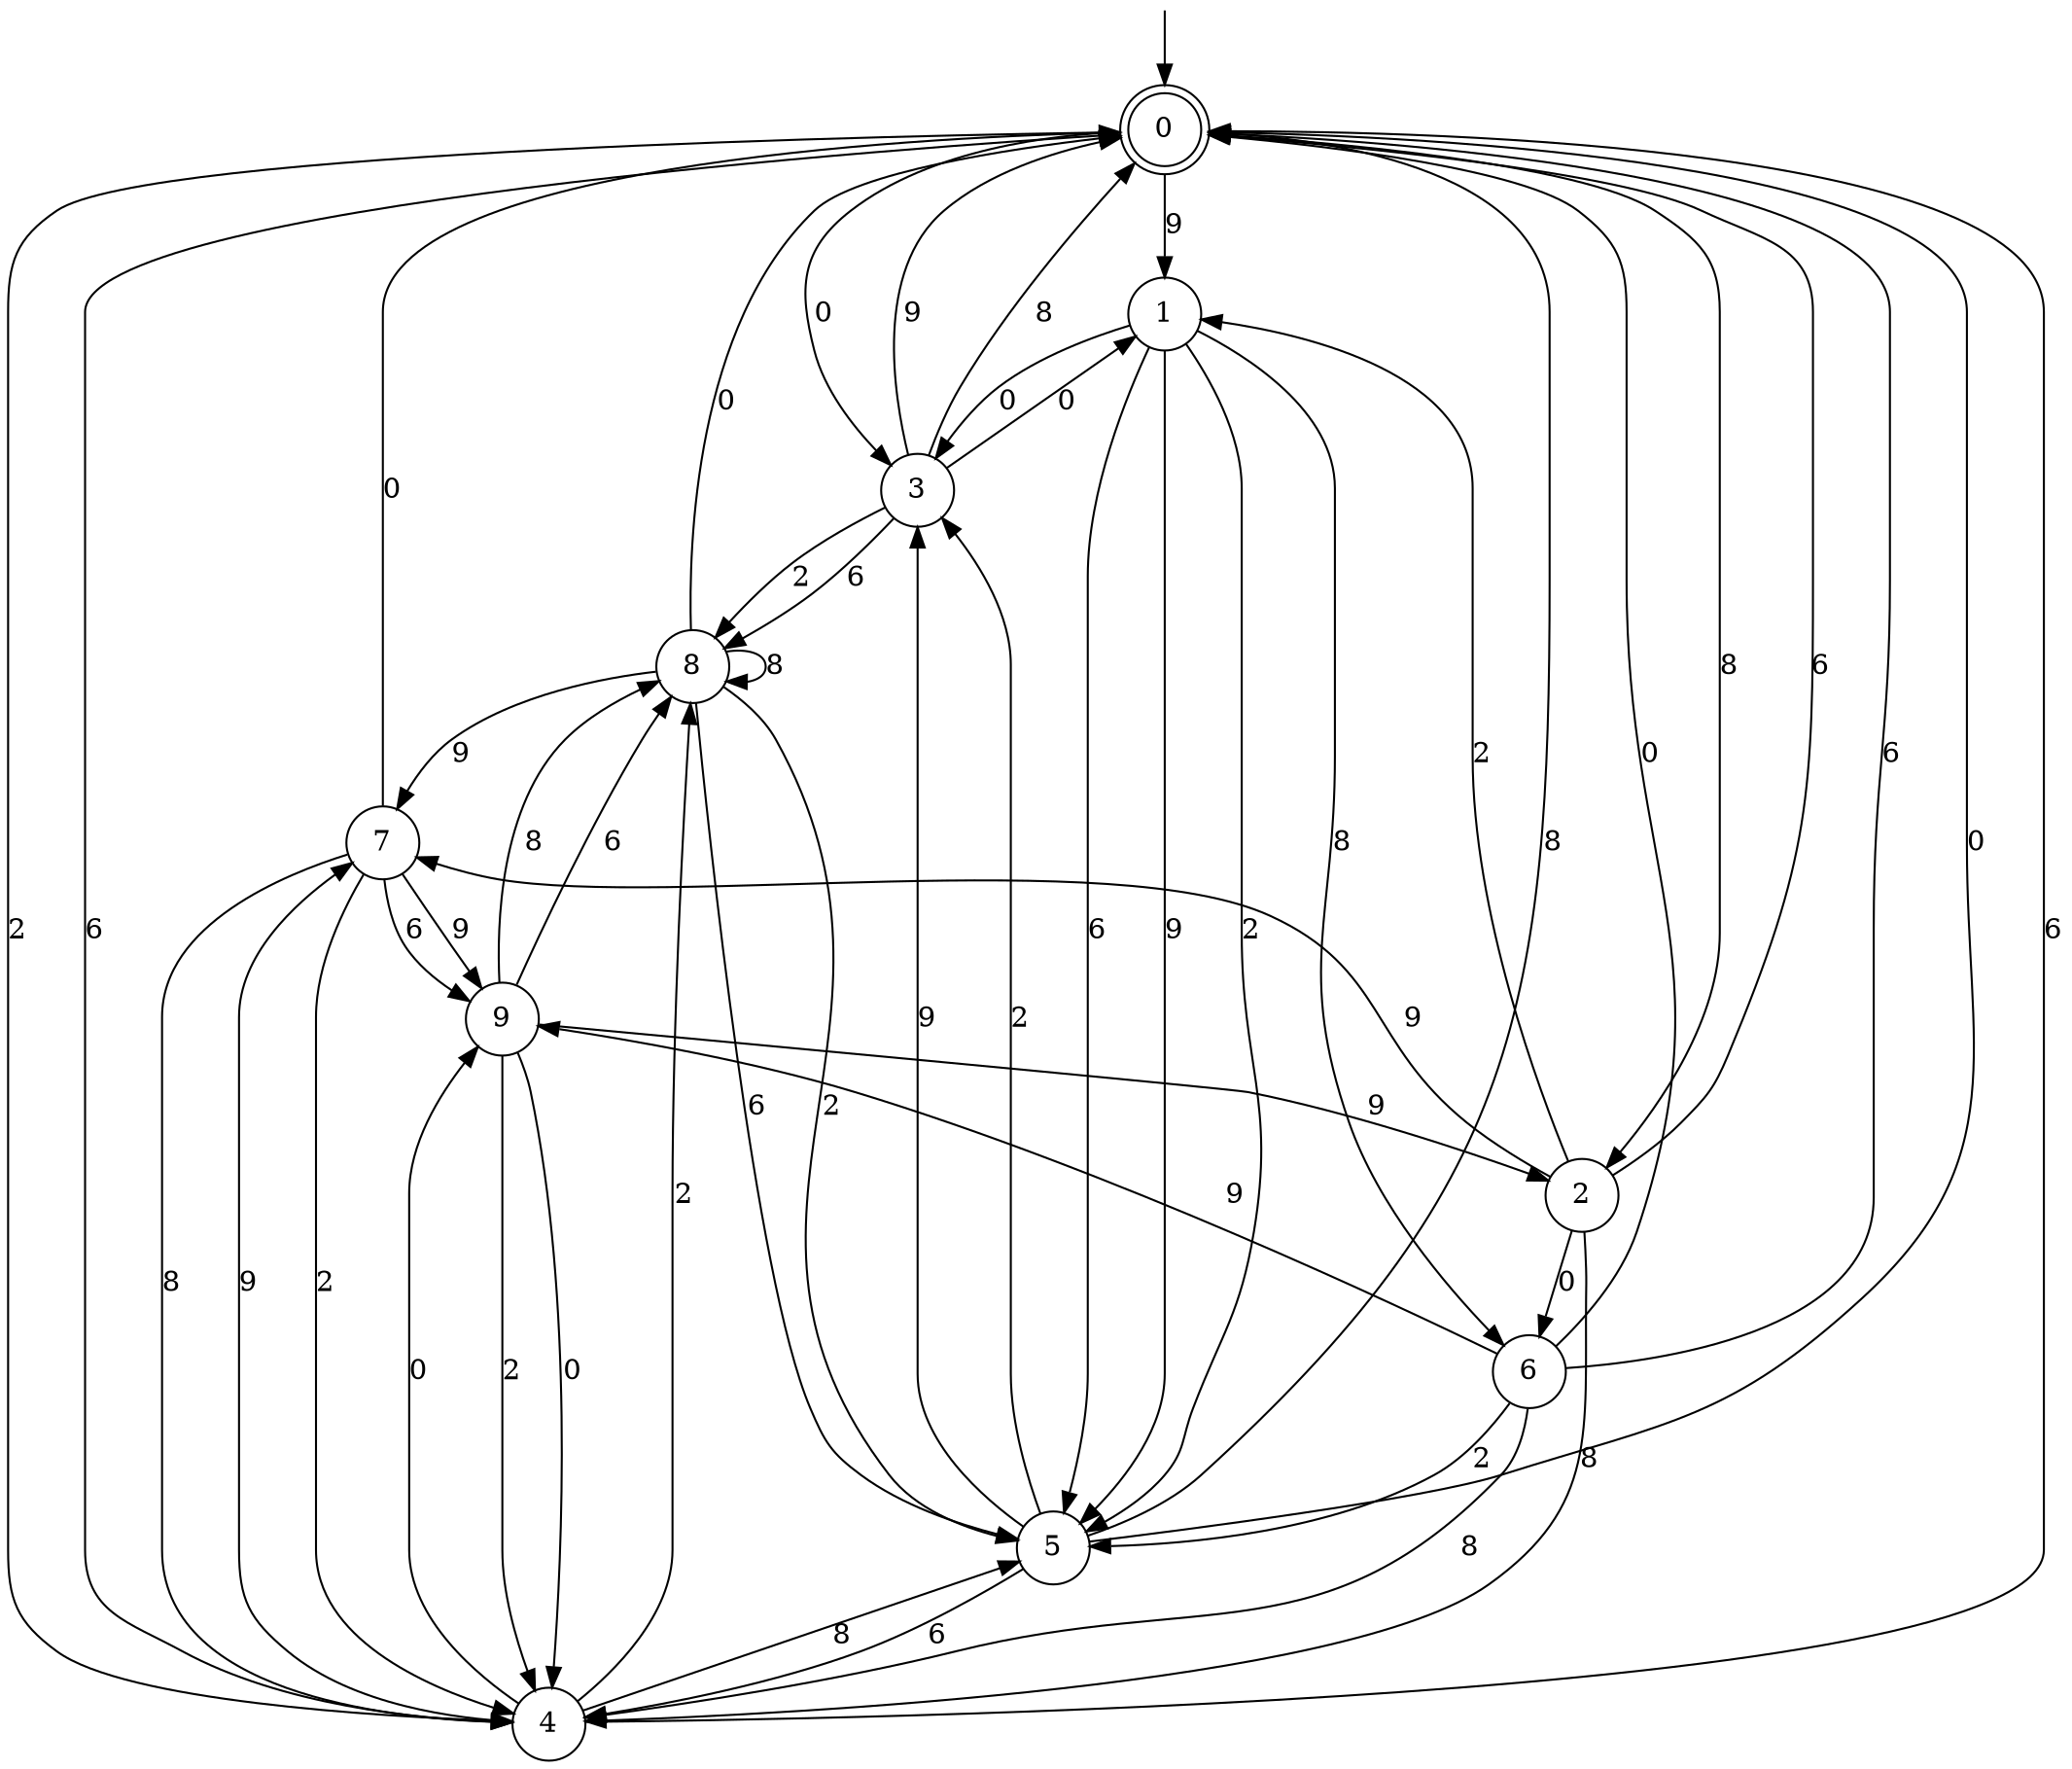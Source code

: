 digraph g {

	s0 [shape="doublecircle" label="0"];
	s1 [shape="circle" label="1"];
	s2 [shape="circle" label="2"];
	s3 [shape="circle" label="3"];
	s4 [shape="circle" label="4"];
	s5 [shape="circle" label="5"];
	s6 [shape="circle" label="6"];
	s7 [shape="circle" label="7"];
	s8 [shape="circle" label="8"];
	s9 [shape="circle" label="9"];
	s0 -> s1 [label="9"];
	s0 -> s2 [label="8"];
	s0 -> s3 [label="0"];
	s0 -> s4 [label="2"];
	s0 -> s4 [label="6"];
	s1 -> s5 [label="9"];
	s1 -> s6 [label="8"];
	s1 -> s3 [label="0"];
	s1 -> s5 [label="2"];
	s1 -> s5 [label="6"];
	s2 -> s7 [label="9"];
	s2 -> s4 [label="8"];
	s2 -> s6 [label="0"];
	s2 -> s1 [label="2"];
	s2 -> s0 [label="6"];
	s3 -> s0 [label="9"];
	s3 -> s0 [label="8"];
	s3 -> s1 [label="0"];
	s3 -> s8 [label="2"];
	s3 -> s8 [label="6"];
	s4 -> s7 [label="9"];
	s4 -> s5 [label="8"];
	s4 -> s9 [label="0"];
	s4 -> s8 [label="2"];
	s4 -> s0 [label="6"];
	s5 -> s3 [label="9"];
	s5 -> s0 [label="8"];
	s5 -> s0 [label="0"];
	s5 -> s3 [label="2"];
	s5 -> s4 [label="6"];
	s6 -> s9 [label="9"];
	s6 -> s4 [label="8"];
	s6 -> s0 [label="0"];
	s6 -> s5 [label="2"];
	s6 -> s0 [label="6"];
	s7 -> s9 [label="9"];
	s7 -> s4 [label="8"];
	s7 -> s0 [label="0"];
	s7 -> s4 [label="2"];
	s7 -> s9 [label="6"];
	s8 -> s7 [label="9"];
	s8 -> s8 [label="8"];
	s8 -> s0 [label="0"];
	s8 -> s5 [label="2"];
	s8 -> s5 [label="6"];
	s9 -> s2 [label="9"];
	s9 -> s8 [label="8"];
	s9 -> s4 [label="0"];
	s9 -> s4 [label="2"];
	s9 -> s8 [label="6"];

__start0 [label="" shape="none" width="0" height="0"];
__start0 -> s0;

}
